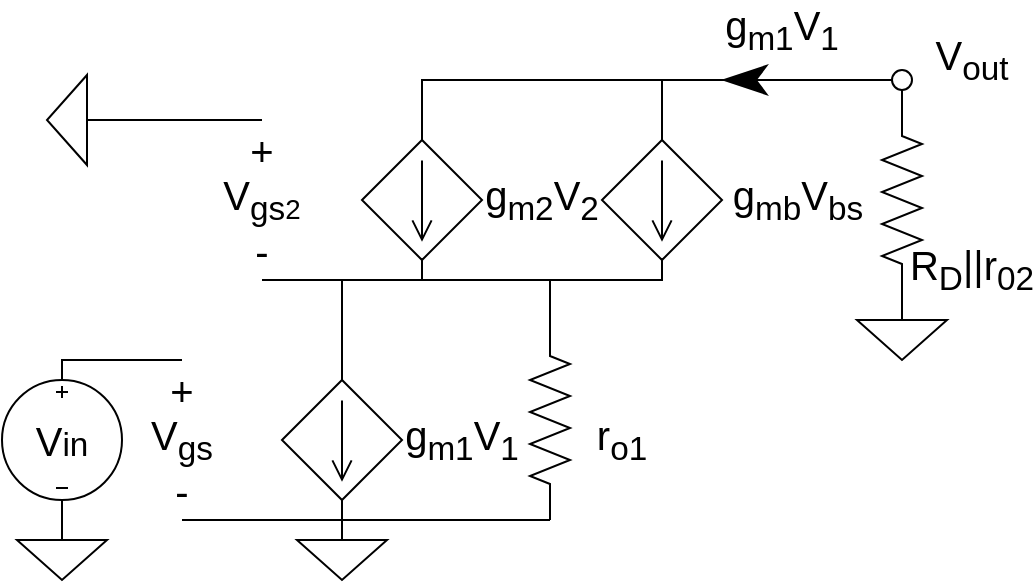 <mxfile version="24.2.5" type="device">
  <diagram name="第 1 页" id="5_BsFzRQl52pAnX_b5yX">
    <mxGraphModel dx="658" dy="457" grid="1" gridSize="10" guides="1" tooltips="1" connect="1" arrows="1" fold="1" page="1" pageScale="1" pageWidth="827" pageHeight="1169" math="0" shadow="0">
      <root>
        <mxCell id="0" />
        <mxCell id="1" parent="0" />
        <mxCell id="O_swvBw3rNiQQvU3K41r-1" value="" style="pointerEvents=1;verticalLabelPosition=bottom;shadow=0;dashed=0;align=center;html=1;verticalAlign=top;shape=mxgraph.electrical.signal_sources.source;aspect=fixed;points=[[0.5,0,0],[1,0.5,0],[0.5,1,0],[0,0.5,0]];elSignalType=dc2;elSourceType=dependent;" vertex="1" parent="1">
          <mxGeometry x="370" y="290" width="60" height="60" as="geometry" />
        </mxCell>
        <mxCell id="O_swvBw3rNiQQvU3K41r-2" value="" style="pointerEvents=1;verticalLabelPosition=bottom;shadow=0;dashed=0;align=center;html=1;verticalAlign=top;shape=mxgraph.electrical.signal_sources.source;aspect=fixed;points=[[0.5,0,0],[1,0.5,0],[0.5,1,0],[0,0.5,0]];elSignalType=dc2;elSourceType=dependent;" vertex="1" parent="1">
          <mxGeometry x="490" y="290" width="60" height="60" as="geometry" />
        </mxCell>
        <mxCell id="O_swvBw3rNiQQvU3K41r-3" value="" style="pointerEvents=1;verticalLabelPosition=bottom;shadow=0;dashed=0;align=center;html=1;verticalAlign=top;shape=mxgraph.electrical.signal_sources.source;aspect=fixed;points=[[0.5,0,0],[1,0.5,0],[0.5,1,0],[0,0.5,0]];elSignalType=dc2;elSourceType=dependent;" vertex="1" parent="1">
          <mxGeometry x="330" y="410" width="60" height="60" as="geometry" />
        </mxCell>
        <mxCell id="O_swvBw3rNiQQvU3K41r-4" value="" style="pointerEvents=1;verticalLabelPosition=bottom;shadow=0;dashed=0;align=center;html=1;verticalAlign=top;shape=mxgraph.electrical.signal_sources.source;aspect=fixed;points=[[0.5,0,0],[1,0.5,0],[0.5,1,0],[0,0.5,0]];elSignalType=dc3;" vertex="1" parent="1">
          <mxGeometry x="190" y="410" width="60" height="60" as="geometry" />
        </mxCell>
        <mxCell id="O_swvBw3rNiQQvU3K41r-5" value="" style="pointerEvents=1;verticalLabelPosition=bottom;shadow=0;dashed=0;align=center;html=1;verticalAlign=top;shape=mxgraph.electrical.signal_sources.signal_ground;" vertex="1" parent="1">
          <mxGeometry x="197.5" y="480" width="45" height="30" as="geometry" />
        </mxCell>
        <mxCell id="O_swvBw3rNiQQvU3K41r-6" value="" style="pointerEvents=1;verticalLabelPosition=bottom;shadow=0;dashed=0;align=center;html=1;verticalAlign=top;shape=mxgraph.electrical.signal_sources.signal_ground;" vertex="1" parent="1">
          <mxGeometry x="337.5" y="480" width="45" height="30" as="geometry" />
        </mxCell>
        <mxCell id="O_swvBw3rNiQQvU3K41r-7" value="" style="pointerEvents=1;verticalLabelPosition=bottom;shadow=0;dashed=0;align=center;html=1;verticalAlign=top;shape=mxgraph.electrical.resistors.resistor_2;rotation=90;" vertex="1" parent="1">
          <mxGeometry x="590" y="310" width="100" height="20" as="geometry" />
        </mxCell>
        <mxCell id="O_swvBw3rNiQQvU3K41r-8" value="" style="pointerEvents=1;verticalLabelPosition=bottom;shadow=0;dashed=0;align=center;html=1;verticalAlign=top;shape=mxgraph.electrical.signal_sources.signal_ground;" vertex="1" parent="1">
          <mxGeometry x="617.5" y="370" width="45" height="30" as="geometry" />
        </mxCell>
        <mxCell id="O_swvBw3rNiQQvU3K41r-9" value="" style="endArrow=none;html=1;strokeWidth=1;rounded=0;entryX=0.5;entryY=1;entryDx=0;entryDy=0;entryPerimeter=0;exitX=0.5;exitY=0;exitDx=0;exitDy=0;exitPerimeter=0;" edge="1" parent="1" source="O_swvBw3rNiQQvU3K41r-3" target="O_swvBw3rNiQQvU3K41r-2">
          <mxGeometry width="100" relative="1" as="geometry">
            <mxPoint x="330" y="390" as="sourcePoint" />
            <mxPoint x="430" y="390" as="targetPoint" />
            <Array as="points">
              <mxPoint x="360" y="360" />
              <mxPoint x="520" y="360" />
            </Array>
          </mxGeometry>
        </mxCell>
        <mxCell id="O_swvBw3rNiQQvU3K41r-10" value="" style="endArrow=none;html=1;strokeWidth=1;rounded=0;entryX=0.5;entryY=1;entryDx=0;entryDy=0;entryPerimeter=0;" edge="1" parent="1" target="O_swvBw3rNiQQvU3K41r-1">
          <mxGeometry width="100" relative="1" as="geometry">
            <mxPoint x="400" y="360" as="sourcePoint" />
            <mxPoint x="430" y="390" as="targetPoint" />
          </mxGeometry>
        </mxCell>
        <mxCell id="O_swvBw3rNiQQvU3K41r-11" value="" style="endArrow=none;html=1;strokeWidth=1;rounded=0;" edge="1" parent="1">
          <mxGeometry width="100" relative="1" as="geometry">
            <mxPoint x="280" y="480" as="sourcePoint" />
            <mxPoint x="360" y="480" as="targetPoint" />
          </mxGeometry>
        </mxCell>
        <mxCell id="O_swvBw3rNiQQvU3K41r-12" value="" style="endArrow=none;html=1;strokeWidth=1;rounded=0;entryX=0.5;entryY=0;entryDx=0;entryDy=0;entryPerimeter=0;exitX=0.5;exitY=1;exitDx=0;exitDy=0;exitPerimeter=0;" edge="1" parent="1" source="O_swvBw3rNiQQvU3K41r-3" target="O_swvBw3rNiQQvU3K41r-6">
          <mxGeometry width="100" relative="1" as="geometry">
            <mxPoint x="310" y="440" as="sourcePoint" />
            <mxPoint x="410" y="440" as="targetPoint" />
          </mxGeometry>
        </mxCell>
        <mxCell id="O_swvBw3rNiQQvU3K41r-13" value="" style="endArrow=none;html=1;strokeWidth=1;rounded=0;exitX=0.5;exitY=0;exitDx=0;exitDy=0;exitPerimeter=0;" edge="1" parent="1" source="O_swvBw3rNiQQvU3K41r-4">
          <mxGeometry width="100" relative="1" as="geometry">
            <mxPoint x="240" y="410" as="sourcePoint" />
            <mxPoint x="280" y="400" as="targetPoint" />
            <Array as="points">
              <mxPoint x="220" y="400" />
            </Array>
          </mxGeometry>
        </mxCell>
        <mxCell id="O_swvBw3rNiQQvU3K41r-14" value="" style="endArrow=none;html=1;strokeWidth=1;rounded=0;exitX=0.5;exitY=1;exitDx=0;exitDy=0;exitPerimeter=0;entryX=0.5;entryY=0;entryDx=0;entryDy=0;entryPerimeter=0;" edge="1" parent="1" source="O_swvBw3rNiQQvU3K41r-4" target="O_swvBw3rNiQQvU3K41r-5">
          <mxGeometry width="100" relative="1" as="geometry">
            <mxPoint x="240" y="410" as="sourcePoint" />
            <mxPoint x="340" y="410" as="targetPoint" />
          </mxGeometry>
        </mxCell>
        <mxCell id="O_swvBw3rNiQQvU3K41r-15" value="&lt;font style=&quot;font-size: 20px;&quot;&gt;+&lt;/font&gt;" style="text;html=1;align=center;verticalAlign=middle;whiteSpace=wrap;rounded=0;" vertex="1" parent="1">
          <mxGeometry x="250" y="400" width="60" height="30" as="geometry" />
        </mxCell>
        <mxCell id="O_swvBw3rNiQQvU3K41r-16" value="&lt;font style=&quot;font-size: 20px;&quot;&gt;-&lt;/font&gt;" style="text;html=1;align=center;verticalAlign=middle;whiteSpace=wrap;rounded=0;" vertex="1" parent="1">
          <mxGeometry x="250" y="450" width="60" height="30" as="geometry" />
        </mxCell>
        <mxCell id="O_swvBw3rNiQQvU3K41r-17" value="&lt;font style=&quot;font-size: 20px;&quot;&gt;V&lt;sub&gt;gs&lt;/sub&gt;&lt;/font&gt;" style="text;html=1;align=center;verticalAlign=middle;whiteSpace=wrap;rounded=0;" vertex="1" parent="1">
          <mxGeometry x="250" y="425" width="60" height="30" as="geometry" />
        </mxCell>
        <mxCell id="O_swvBw3rNiQQvU3K41r-18" value="" style="pointerEvents=1;verticalLabelPosition=bottom;shadow=0;dashed=0;align=center;html=1;verticalAlign=top;shape=mxgraph.electrical.signal_sources.signal_ground;rotation=90;" vertex="1" parent="1">
          <mxGeometry x="205" y="265" width="45" height="30" as="geometry" />
        </mxCell>
        <mxCell id="O_swvBw3rNiQQvU3K41r-19" value="" style="endArrow=none;html=1;strokeWidth=1;rounded=0;" edge="1" parent="1">
          <mxGeometry width="100" relative="1" as="geometry">
            <mxPoint x="320" y="360" as="sourcePoint" />
            <mxPoint x="360" y="360" as="targetPoint" />
          </mxGeometry>
        </mxCell>
        <mxCell id="O_swvBw3rNiQQvU3K41r-21" value="" style="endArrow=none;html=1;strokeWidth=1;rounded=0;" edge="1" parent="1">
          <mxGeometry width="100" relative="1" as="geometry">
            <mxPoint x="240" y="280" as="sourcePoint" />
            <mxPoint x="320" y="280" as="targetPoint" />
          </mxGeometry>
        </mxCell>
        <mxCell id="O_swvBw3rNiQQvU3K41r-22" value="&lt;font style=&quot;font-size: 20px;&quot;&gt;+&lt;/font&gt;" style="text;html=1;align=center;verticalAlign=middle;whiteSpace=wrap;rounded=0;" vertex="1" parent="1">
          <mxGeometry x="290" y="280" width="60" height="30" as="geometry" />
        </mxCell>
        <mxCell id="O_swvBw3rNiQQvU3K41r-23" value="&lt;font style=&quot;font-size: 20px;&quot;&gt;-&lt;/font&gt;" style="text;html=1;align=center;verticalAlign=middle;whiteSpace=wrap;rounded=0;" vertex="1" parent="1">
          <mxGeometry x="290" y="330" width="60" height="30" as="geometry" />
        </mxCell>
        <mxCell id="O_swvBw3rNiQQvU3K41r-24" value="&lt;font style=&quot;font-size: 20px;&quot;&gt;V&lt;sub&gt;gs&lt;/sub&gt;&lt;/font&gt;&lt;font style=&quot;font-size: 16.667px;&quot;&gt;&lt;sub&gt;2&lt;/sub&gt;&lt;/font&gt;" style="text;html=1;align=center;verticalAlign=middle;whiteSpace=wrap;rounded=0;" vertex="1" parent="1">
          <mxGeometry x="290" y="305" width="60" height="30" as="geometry" />
        </mxCell>
        <mxCell id="O_swvBw3rNiQQvU3K41r-25" value="" style="endArrow=none;html=1;strokeWidth=1;rounded=0;exitX=0.5;exitY=0;exitDx=0;exitDy=0;exitPerimeter=0;entryX=0;entryY=0.5;entryDx=0;entryDy=0;entryPerimeter=0;" edge="1" parent="1" source="O_swvBw3rNiQQvU3K41r-1" target="O_swvBw3rNiQQvU3K41r-7">
          <mxGeometry width="100" relative="1" as="geometry">
            <mxPoint x="400" y="265" as="sourcePoint" />
            <mxPoint x="500" y="265" as="targetPoint" />
            <Array as="points">
              <mxPoint x="400" y="260" />
              <mxPoint x="640" y="260" />
            </Array>
          </mxGeometry>
        </mxCell>
        <mxCell id="O_swvBw3rNiQQvU3K41r-27" value="" style="endArrow=none;html=1;strokeWidth=1;rounded=0;entryX=0.5;entryY=0;entryDx=0;entryDy=0;entryPerimeter=0;" edge="1" parent="1" target="O_swvBw3rNiQQvU3K41r-2">
          <mxGeometry width="100" relative="1" as="geometry">
            <mxPoint x="520" y="260" as="sourcePoint" />
            <mxPoint x="540" y="320" as="targetPoint" />
          </mxGeometry>
        </mxCell>
        <mxCell id="O_swvBw3rNiQQvU3K41r-28" value="" style="endArrow=classicThin;html=1;strokeWidth=1;endSize=20;rounded=0;" edge="1" parent="1">
          <mxGeometry width="100" relative="1" as="geometry">
            <mxPoint x="600" y="260" as="sourcePoint" />
            <mxPoint x="550" y="260" as="targetPoint" />
          </mxGeometry>
        </mxCell>
        <mxCell id="O_swvBw3rNiQQvU3K41r-29" value="&lt;font style=&quot;font-size: 20px;&quot;&gt;V&lt;/font&gt;&lt;font style=&quot;font-size: 16.667px;&quot;&gt;in&lt;/font&gt;" style="text;html=1;align=center;verticalAlign=middle;whiteSpace=wrap;rounded=0;" vertex="1" parent="1">
          <mxGeometry x="190" y="425" width="60" height="30" as="geometry" />
        </mxCell>
        <mxCell id="O_swvBw3rNiQQvU3K41r-30" value="&lt;span style=&quot;font-size: 20px;&quot;&gt;g&lt;sub&gt;m1&lt;/sub&gt;V&lt;sub&gt;1&lt;/sub&gt;&lt;/span&gt;" style="text;html=1;align=center;verticalAlign=middle;whiteSpace=wrap;rounded=0;" vertex="1" parent="1">
          <mxGeometry x="390" y="425" width="60" height="30" as="geometry" />
        </mxCell>
        <mxCell id="O_swvBw3rNiQQvU3K41r-31" value="&lt;span style=&quot;font-size: 20px;&quot;&gt;g&lt;sub&gt;m2&lt;/sub&gt;V&lt;sub&gt;2&lt;/sub&gt;&lt;/span&gt;" style="text;html=1;align=center;verticalAlign=middle;whiteSpace=wrap;rounded=0;" vertex="1" parent="1">
          <mxGeometry x="430" y="305" width="60" height="30" as="geometry" />
        </mxCell>
        <mxCell id="O_swvBw3rNiQQvU3K41r-32" value="&lt;span style=&quot;font-size: 20px;&quot;&gt;g&lt;sub&gt;mb&lt;/sub&gt;V&lt;sub&gt;bs&lt;/sub&gt;&lt;/span&gt;" style="text;html=1;align=center;verticalAlign=middle;whiteSpace=wrap;rounded=0;" vertex="1" parent="1">
          <mxGeometry x="557.5" y="305" width="60" height="30" as="geometry" />
        </mxCell>
        <mxCell id="O_swvBw3rNiQQvU3K41r-33" value="&lt;font style=&quot;font-size: 20px;&quot;&gt;R&lt;sub&gt;D&lt;/sub&gt;||r&lt;sub&gt;02&lt;/sub&gt;&lt;/font&gt;" style="text;html=1;align=center;verticalAlign=middle;whiteSpace=wrap;rounded=0;" vertex="1" parent="1">
          <mxGeometry x="645" y="340" width="60" height="30" as="geometry" />
        </mxCell>
        <mxCell id="O_swvBw3rNiQQvU3K41r-34" value="&lt;span style=&quot;font-size: 20px;&quot;&gt;g&lt;sub&gt;m1&lt;/sub&gt;V&lt;sub&gt;1&lt;/sub&gt;&lt;/span&gt;" style="text;html=1;align=center;verticalAlign=middle;whiteSpace=wrap;rounded=0;" vertex="1" parent="1">
          <mxGeometry x="550" y="220" width="60" height="30" as="geometry" />
        </mxCell>
        <mxCell id="O_swvBw3rNiQQvU3K41r-35" value="" style="verticalLabelPosition=bottom;shadow=0;dashed=0;align=center;html=1;verticalAlign=top;strokeWidth=1;shape=ellipse;" vertex="1" parent="1">
          <mxGeometry x="635" y="255" width="10" height="10" as="geometry" />
        </mxCell>
        <mxCell id="O_swvBw3rNiQQvU3K41r-36" value="&lt;span style=&quot;font-size: 20px;&quot;&gt;V&lt;sub&gt;out&lt;/sub&gt;&lt;/span&gt;" style="text;html=1;align=center;verticalAlign=middle;whiteSpace=wrap;rounded=0;" vertex="1" parent="1">
          <mxGeometry x="645" y="235" width="60" height="30" as="geometry" />
        </mxCell>
        <mxCell id="O_swvBw3rNiQQvU3K41r-37" value="" style="pointerEvents=1;verticalLabelPosition=bottom;shadow=0;dashed=0;align=center;html=1;verticalAlign=top;shape=mxgraph.electrical.resistors.resistor_2;rotation=90;" vertex="1" parent="1">
          <mxGeometry x="414" y="420" width="100" height="20" as="geometry" />
        </mxCell>
        <mxCell id="O_swvBw3rNiQQvU3K41r-38" value="" style="endArrow=none;html=1;strokeWidth=1;rounded=0;exitX=0.5;exitY=0;exitDx=0;exitDy=0;exitPerimeter=0;entryX=1;entryY=0.5;entryDx=0;entryDy=0;entryPerimeter=0;" edge="1" parent="1" source="O_swvBw3rNiQQvU3K41r-6" target="O_swvBw3rNiQQvU3K41r-37">
          <mxGeometry width="100" relative="1" as="geometry">
            <mxPoint x="420" y="390" as="sourcePoint" />
            <mxPoint x="520" y="390" as="targetPoint" />
          </mxGeometry>
        </mxCell>
        <mxCell id="O_swvBw3rNiQQvU3K41r-39" value="" style="endArrow=none;html=1;strokeWidth=1;rounded=0;entryX=0;entryY=0.5;entryDx=0;entryDy=0;entryPerimeter=0;" edge="1" parent="1" target="O_swvBw3rNiQQvU3K41r-37">
          <mxGeometry width="100" relative="1" as="geometry">
            <mxPoint x="464" y="360" as="sourcePoint" />
            <mxPoint x="520" y="390" as="targetPoint" />
          </mxGeometry>
        </mxCell>
        <mxCell id="O_swvBw3rNiQQvU3K41r-40" value="&lt;span style=&quot;font-size: 20px;&quot;&gt;r&lt;sub&gt;o1&lt;/sub&gt;&lt;/span&gt;" style="text;html=1;align=center;verticalAlign=middle;whiteSpace=wrap;rounded=0;" vertex="1" parent="1">
          <mxGeometry x="470" y="425" width="60" height="30" as="geometry" />
        </mxCell>
      </root>
    </mxGraphModel>
  </diagram>
</mxfile>
